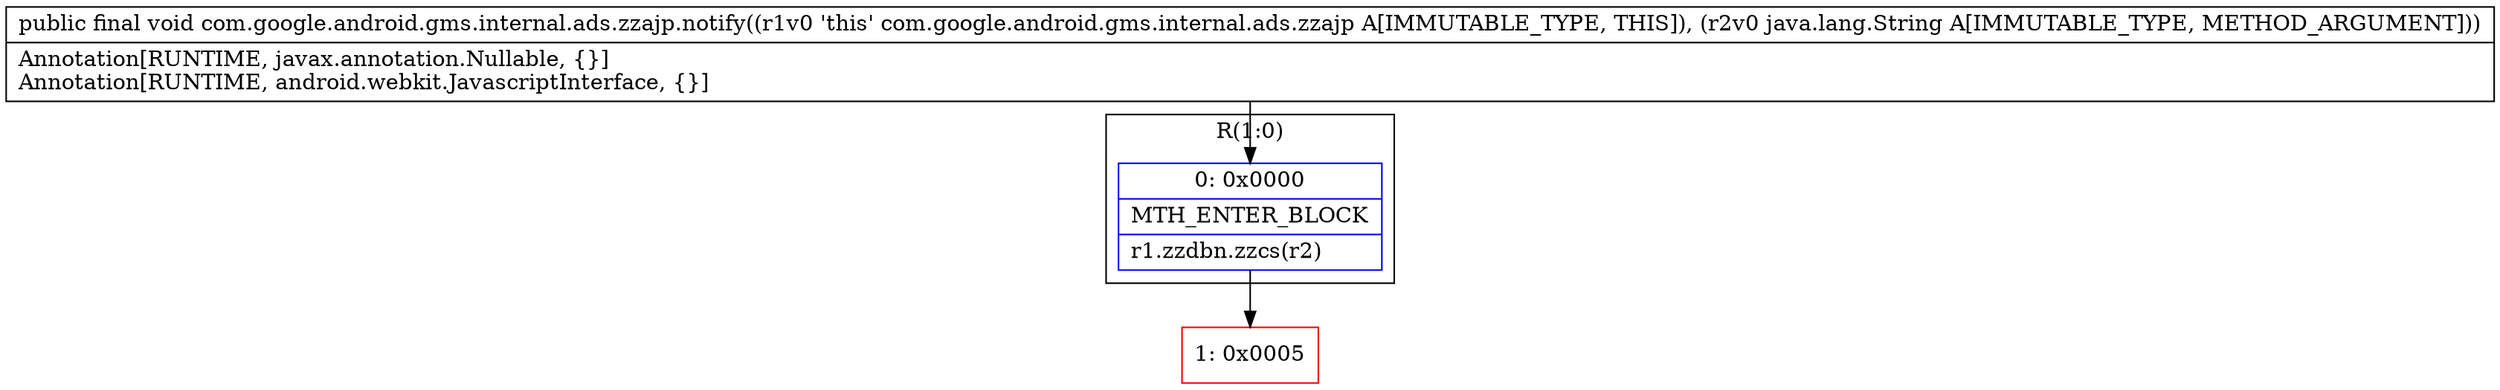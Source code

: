 digraph "CFG forcom.google.android.gms.internal.ads.zzajp.notify(Ljava\/lang\/String;)V" {
subgraph cluster_Region_1045918099 {
label = "R(1:0)";
node [shape=record,color=blue];
Node_0 [shape=record,label="{0\:\ 0x0000|MTH_ENTER_BLOCK\l|r1.zzdbn.zzcs(r2)\l}"];
}
Node_1 [shape=record,color=red,label="{1\:\ 0x0005}"];
MethodNode[shape=record,label="{public final void com.google.android.gms.internal.ads.zzajp.notify((r1v0 'this' com.google.android.gms.internal.ads.zzajp A[IMMUTABLE_TYPE, THIS]), (r2v0 java.lang.String A[IMMUTABLE_TYPE, METHOD_ARGUMENT]))  | Annotation[RUNTIME, javax.annotation.Nullable, \{\}]\lAnnotation[RUNTIME, android.webkit.JavascriptInterface, \{\}]\l}"];
MethodNode -> Node_0;
Node_0 -> Node_1;
}

